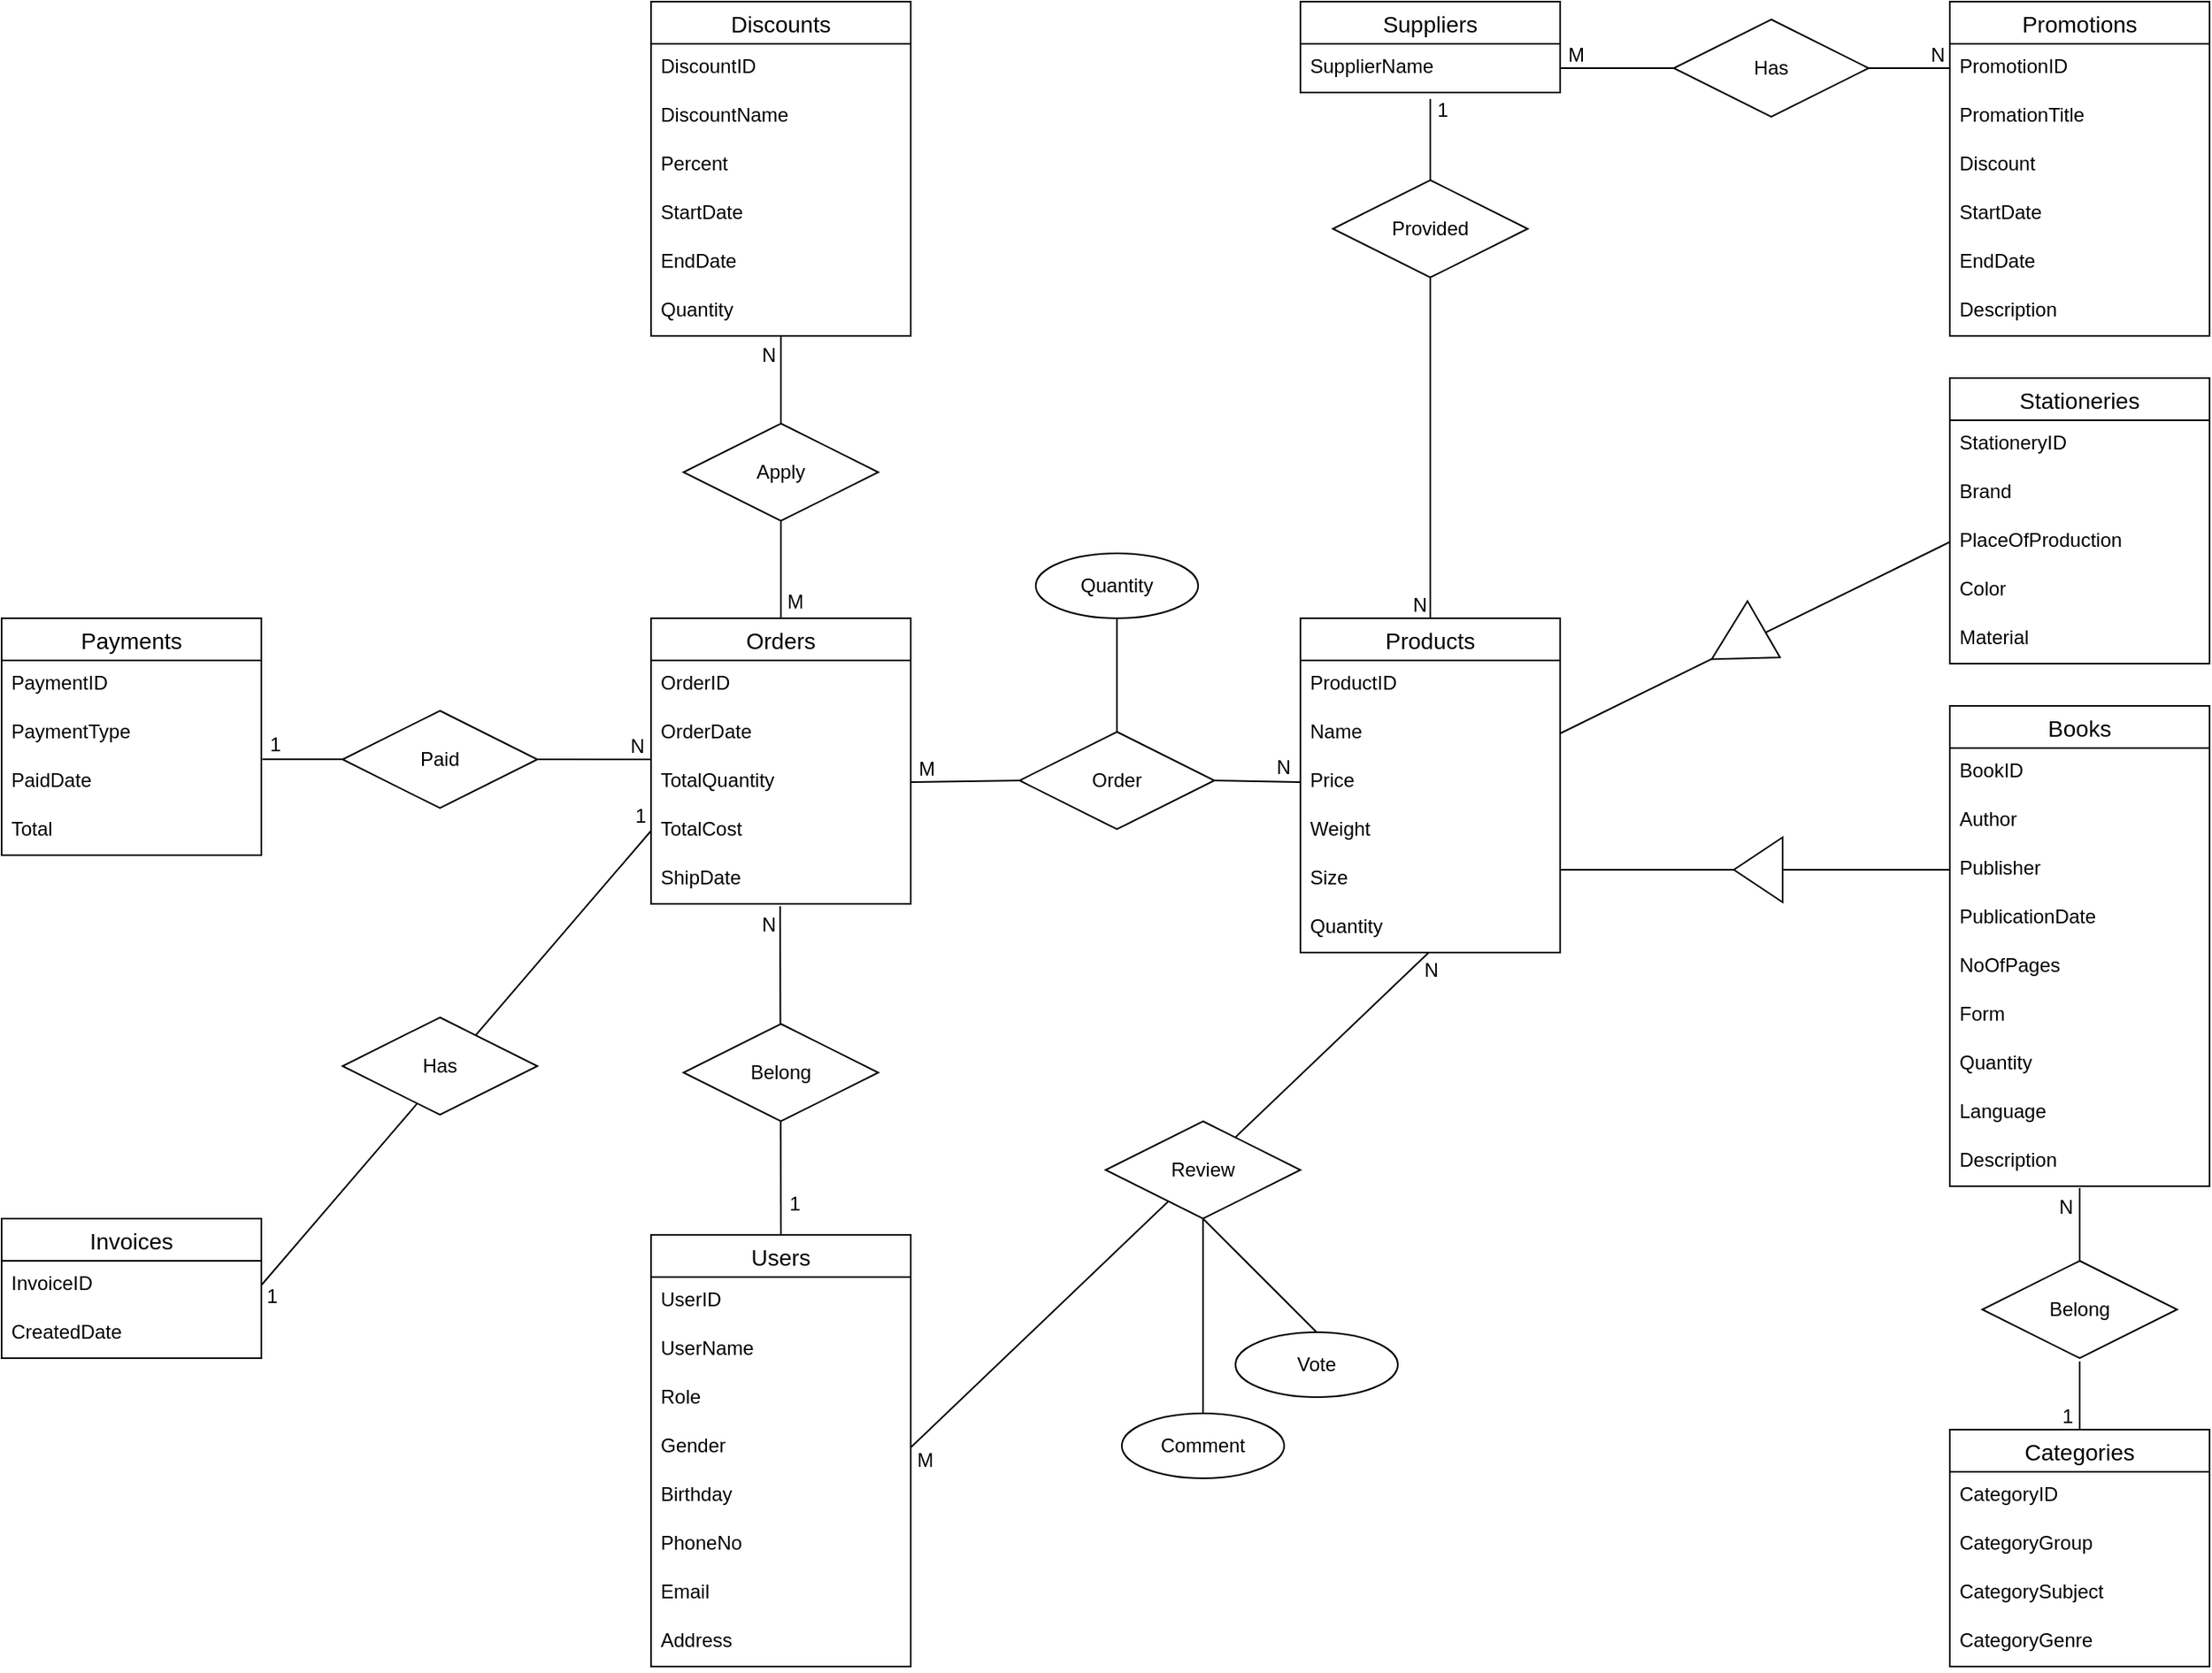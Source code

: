 <mxfile version="15.5.5" type="device"><diagram id="VeOYXbPGKwmbv_Kre0sI" name="Page-1"><mxGraphModel dx="1108" dy="458" grid="1" gridSize="10" guides="1" tooltips="1" connect="1" arrows="1" fold="1" page="1" pageScale="1" pageWidth="1654" pageHeight="2336" math="0" shadow="0"><root><mxCell id="0"/><mxCell id="1" parent="0"/><mxCell id="1xDzKgArUwfgDoHkWXKQ-7" value="Users" style="swimlane;fontStyle=0;childLayout=stackLayout;horizontal=1;startSize=26;horizontalStack=0;resizeParent=1;resizeParentMax=0;resizeLast=0;collapsible=1;marginBottom=0;align=center;fontSize=14;" parent="1" vertex="1"><mxGeometry x="480" y="1060" width="160" height="266" as="geometry"/></mxCell><mxCell id="1xDzKgArUwfgDoHkWXKQ-8" value="UserID" style="text;strokeColor=none;fillColor=none;spacingLeft=4;spacingRight=4;overflow=hidden;rotatable=0;points=[[0,0.5],[1,0.5]];portConstraint=eastwest;fontSize=12;" parent="1xDzKgArUwfgDoHkWXKQ-7" vertex="1"><mxGeometry y="26" width="160" height="30" as="geometry"/></mxCell><mxCell id="1xDzKgArUwfgDoHkWXKQ-9" value="UserName" style="text;strokeColor=none;fillColor=none;spacingLeft=4;spacingRight=4;overflow=hidden;rotatable=0;points=[[0,0.5],[1,0.5]];portConstraint=eastwest;fontSize=12;" parent="1xDzKgArUwfgDoHkWXKQ-7" vertex="1"><mxGeometry y="56" width="160" height="30" as="geometry"/></mxCell><mxCell id="1xDzKgArUwfgDoHkWXKQ-10" value="Role" style="text;strokeColor=none;fillColor=none;spacingLeft=4;spacingRight=4;overflow=hidden;rotatable=0;points=[[0,0.5],[1,0.5]];portConstraint=eastwest;fontSize=12;" parent="1xDzKgArUwfgDoHkWXKQ-7" vertex="1"><mxGeometry y="86" width="160" height="30" as="geometry"/></mxCell><mxCell id="1xDzKgArUwfgDoHkWXKQ-62" value="Gender" style="text;strokeColor=none;fillColor=none;spacingLeft=4;spacingRight=4;overflow=hidden;rotatable=0;points=[[0,0.5],[1,0.5]];portConstraint=eastwest;fontSize=12;" parent="1xDzKgArUwfgDoHkWXKQ-7" vertex="1"><mxGeometry y="116" width="160" height="30" as="geometry"/></mxCell><mxCell id="1xDzKgArUwfgDoHkWXKQ-63" value="Birthday" style="text;strokeColor=none;fillColor=none;spacingLeft=4;spacingRight=4;overflow=hidden;rotatable=0;points=[[0,0.5],[1,0.5]];portConstraint=eastwest;fontSize=12;" parent="1xDzKgArUwfgDoHkWXKQ-7" vertex="1"><mxGeometry y="146" width="160" height="30" as="geometry"/></mxCell><mxCell id="1xDzKgArUwfgDoHkWXKQ-59" value="PhoneNo" style="text;strokeColor=none;fillColor=none;spacingLeft=4;spacingRight=4;overflow=hidden;rotatable=0;points=[[0,0.5],[1,0.5]];portConstraint=eastwest;fontSize=12;" parent="1xDzKgArUwfgDoHkWXKQ-7" vertex="1"><mxGeometry y="176" width="160" height="30" as="geometry"/></mxCell><mxCell id="1xDzKgArUwfgDoHkWXKQ-61" value="Email" style="text;strokeColor=none;fillColor=none;spacingLeft=4;spacingRight=4;overflow=hidden;rotatable=0;points=[[0,0.5],[1,0.5]];portConstraint=eastwest;fontSize=12;" parent="1xDzKgArUwfgDoHkWXKQ-7" vertex="1"><mxGeometry y="206" width="160" height="30" as="geometry"/></mxCell><mxCell id="1xDzKgArUwfgDoHkWXKQ-60" value="Address" style="text;strokeColor=none;fillColor=none;spacingLeft=4;spacingRight=4;overflow=hidden;rotatable=0;points=[[0,0.5],[1,0.5]];portConstraint=eastwest;fontSize=12;" parent="1xDzKgArUwfgDoHkWXKQ-7" vertex="1"><mxGeometry y="236" width="160" height="30" as="geometry"/></mxCell><mxCell id="1xDzKgArUwfgDoHkWXKQ-15" value="Suppliers" style="swimlane;fontStyle=0;childLayout=stackLayout;horizontal=1;startSize=26;horizontalStack=0;resizeParent=1;resizeParentMax=0;resizeLast=0;collapsible=1;marginBottom=0;align=center;fontSize=14;" parent="1" vertex="1"><mxGeometry x="880" y="300" width="160" height="56" as="geometry"/></mxCell><mxCell id="1xDzKgArUwfgDoHkWXKQ-16" value="SupplierName" style="text;strokeColor=none;fillColor=none;spacingLeft=4;spacingRight=4;overflow=hidden;rotatable=0;points=[[0,0.5],[1,0.5]];portConstraint=eastwest;fontSize=12;" parent="1xDzKgArUwfgDoHkWXKQ-15" vertex="1"><mxGeometry y="26" width="160" height="30" as="geometry"/></mxCell><mxCell id="1xDzKgArUwfgDoHkWXKQ-23" value="Orders" style="swimlane;fontStyle=0;childLayout=stackLayout;horizontal=1;startSize=26;horizontalStack=0;resizeParent=1;resizeParentMax=0;resizeLast=0;collapsible=1;marginBottom=0;align=center;fontSize=14;" parent="1" vertex="1"><mxGeometry x="480" y="680" width="160" height="176" as="geometry"/></mxCell><mxCell id="1xDzKgArUwfgDoHkWXKQ-24" value="OrderID" style="text;strokeColor=none;fillColor=none;spacingLeft=4;spacingRight=4;overflow=hidden;rotatable=0;points=[[0,0.5],[1,0.5]];portConstraint=eastwest;fontSize=12;" parent="1xDzKgArUwfgDoHkWXKQ-23" vertex="1"><mxGeometry y="26" width="160" height="30" as="geometry"/></mxCell><mxCell id="1xDzKgArUwfgDoHkWXKQ-25" value="OrderDate" style="text;strokeColor=none;fillColor=none;spacingLeft=4;spacingRight=4;overflow=hidden;rotatable=0;points=[[0,0.5],[1,0.5]];portConstraint=eastwest;fontSize=12;" parent="1xDzKgArUwfgDoHkWXKQ-23" vertex="1"><mxGeometry y="56" width="160" height="30" as="geometry"/></mxCell><mxCell id="1xDzKgArUwfgDoHkWXKQ-26" value="TotalQuantity" style="text;strokeColor=none;fillColor=none;spacingLeft=4;spacingRight=4;overflow=hidden;rotatable=0;points=[[0,0.5],[1,0.5]];portConstraint=eastwest;fontSize=12;" parent="1xDzKgArUwfgDoHkWXKQ-23" vertex="1"><mxGeometry y="86" width="160" height="30" as="geometry"/></mxCell><mxCell id="1xDzKgArUwfgDoHkWXKQ-66" value="TotalCost" style="text;strokeColor=none;fillColor=none;spacingLeft=4;spacingRight=4;overflow=hidden;rotatable=0;points=[[0,0.5],[1,0.5]];portConstraint=eastwest;fontSize=12;" parent="1xDzKgArUwfgDoHkWXKQ-23" vertex="1"><mxGeometry y="116" width="160" height="30" as="geometry"/></mxCell><mxCell id="1xDzKgArUwfgDoHkWXKQ-69" value="ShipDate" style="text;strokeColor=none;fillColor=none;spacingLeft=4;spacingRight=4;overflow=hidden;rotatable=0;points=[[0,0.5],[1,0.5]];portConstraint=eastwest;fontSize=12;" parent="1xDzKgArUwfgDoHkWXKQ-23" vertex="1"><mxGeometry y="146" width="160" height="30" as="geometry"/></mxCell><mxCell id="1xDzKgArUwfgDoHkWXKQ-27" value="Discounts" style="swimlane;fontStyle=0;childLayout=stackLayout;horizontal=1;startSize=26;horizontalStack=0;resizeParent=1;resizeParentMax=0;resizeLast=0;collapsible=1;marginBottom=0;align=center;fontSize=14;" parent="1" vertex="1"><mxGeometry x="480" y="300" width="160" height="206" as="geometry"/></mxCell><mxCell id="1xDzKgArUwfgDoHkWXKQ-28" value="DiscountID" style="text;strokeColor=none;fillColor=none;spacingLeft=4;spacingRight=4;overflow=hidden;rotatable=0;points=[[0,0.5],[1,0.5]];portConstraint=eastwest;fontSize=12;" parent="1xDzKgArUwfgDoHkWXKQ-27" vertex="1"><mxGeometry y="26" width="160" height="30" as="geometry"/></mxCell><mxCell id="1xDzKgArUwfgDoHkWXKQ-29" value="DiscountName" style="text;strokeColor=none;fillColor=none;spacingLeft=4;spacingRight=4;overflow=hidden;rotatable=0;points=[[0,0.5],[1,0.5]];portConstraint=eastwest;fontSize=12;" parent="1xDzKgArUwfgDoHkWXKQ-27" vertex="1"><mxGeometry y="56" width="160" height="30" as="geometry"/></mxCell><mxCell id="1xDzKgArUwfgDoHkWXKQ-30" value="Percent" style="text;strokeColor=none;fillColor=none;spacingLeft=4;spacingRight=4;overflow=hidden;rotatable=0;points=[[0,0.5],[1,0.5]];portConstraint=eastwest;fontSize=12;" parent="1xDzKgArUwfgDoHkWXKQ-27" vertex="1"><mxGeometry y="86" width="160" height="30" as="geometry"/></mxCell><mxCell id="1xDzKgArUwfgDoHkWXKQ-77" value="StartDate" style="text;strokeColor=none;fillColor=none;spacingLeft=4;spacingRight=4;overflow=hidden;rotatable=0;points=[[0,0.5],[1,0.5]];portConstraint=eastwest;fontSize=12;" parent="1xDzKgArUwfgDoHkWXKQ-27" vertex="1"><mxGeometry y="116" width="160" height="30" as="geometry"/></mxCell><mxCell id="1xDzKgArUwfgDoHkWXKQ-78" value="EndDate" style="text;strokeColor=none;fillColor=none;spacingLeft=4;spacingRight=4;overflow=hidden;rotatable=0;points=[[0,0.5],[1,0.5]];portConstraint=eastwest;fontSize=12;" parent="1xDzKgArUwfgDoHkWXKQ-27" vertex="1"><mxGeometry y="146" width="160" height="30" as="geometry"/></mxCell><mxCell id="1xDzKgArUwfgDoHkWXKQ-79" value="Quantity" style="text;strokeColor=none;fillColor=none;spacingLeft=4;spacingRight=4;overflow=hidden;rotatable=0;points=[[0,0.5],[1,0.5]];portConstraint=eastwest;fontSize=12;" parent="1xDzKgArUwfgDoHkWXKQ-27" vertex="1"><mxGeometry y="176" width="160" height="30" as="geometry"/></mxCell><mxCell id="1xDzKgArUwfgDoHkWXKQ-31" value="Payments" style="swimlane;fontStyle=0;childLayout=stackLayout;horizontal=1;startSize=26;horizontalStack=0;resizeParent=1;resizeParentMax=0;resizeLast=0;collapsible=1;marginBottom=0;align=center;fontSize=14;" parent="1" vertex="1"><mxGeometry x="80" y="680" width="160" height="146" as="geometry"/></mxCell><mxCell id="1xDzKgArUwfgDoHkWXKQ-32" value="PaymentID" style="text;strokeColor=none;fillColor=none;spacingLeft=4;spacingRight=4;overflow=hidden;rotatable=0;points=[[0,0.5],[1,0.5]];portConstraint=eastwest;fontSize=12;" parent="1xDzKgArUwfgDoHkWXKQ-31" vertex="1"><mxGeometry y="26" width="160" height="30" as="geometry"/></mxCell><mxCell id="1xDzKgArUwfgDoHkWXKQ-33" value="PaymentType" style="text;strokeColor=none;fillColor=none;spacingLeft=4;spacingRight=4;overflow=hidden;rotatable=0;points=[[0,0.5],[1,0.5]];portConstraint=eastwest;fontSize=12;" parent="1xDzKgArUwfgDoHkWXKQ-31" vertex="1"><mxGeometry y="56" width="160" height="30" as="geometry"/></mxCell><mxCell id="1xDzKgArUwfgDoHkWXKQ-34" value="PaidDate" style="text;strokeColor=none;fillColor=none;spacingLeft=4;spacingRight=4;overflow=hidden;rotatable=0;points=[[0,0.5],[1,0.5]];portConstraint=eastwest;fontSize=12;" parent="1xDzKgArUwfgDoHkWXKQ-31" vertex="1"><mxGeometry y="86" width="160" height="30" as="geometry"/></mxCell><mxCell id="1xDzKgArUwfgDoHkWXKQ-64" value="Total" style="text;strokeColor=none;fillColor=none;spacingLeft=4;spacingRight=4;overflow=hidden;rotatable=0;points=[[0,0.5],[1,0.5]];portConstraint=eastwest;fontSize=12;" parent="1xDzKgArUwfgDoHkWXKQ-31" vertex="1"><mxGeometry y="116" width="160" height="30" as="geometry"/></mxCell><mxCell id="1xDzKgArUwfgDoHkWXKQ-35" value="Promotions" style="swimlane;fontStyle=0;childLayout=stackLayout;horizontal=1;startSize=26;horizontalStack=0;resizeParent=1;resizeParentMax=0;resizeLast=0;collapsible=1;marginBottom=0;align=center;fontSize=14;" parent="1" vertex="1"><mxGeometry x="1280" y="300" width="160" height="206" as="geometry"/></mxCell><mxCell id="1xDzKgArUwfgDoHkWXKQ-36" value="PromotionID" style="text;strokeColor=none;fillColor=none;spacingLeft=4;spacingRight=4;overflow=hidden;rotatable=0;points=[[0,0.5],[1,0.5]];portConstraint=eastwest;fontSize=12;" parent="1xDzKgArUwfgDoHkWXKQ-35" vertex="1"><mxGeometry y="26" width="160" height="30" as="geometry"/></mxCell><mxCell id="1xDzKgArUwfgDoHkWXKQ-37" value="PromationTitle" style="text;strokeColor=none;fillColor=none;spacingLeft=4;spacingRight=4;overflow=hidden;rotatable=0;points=[[0,0.5],[1,0.5]];portConstraint=eastwest;fontSize=12;" parent="1xDzKgArUwfgDoHkWXKQ-35" vertex="1"><mxGeometry y="56" width="160" height="30" as="geometry"/></mxCell><mxCell id="1xDzKgArUwfgDoHkWXKQ-38" value="Discount" style="text;strokeColor=none;fillColor=none;spacingLeft=4;spacingRight=4;overflow=hidden;rotatable=0;points=[[0,0.5],[1,0.5]];portConstraint=eastwest;fontSize=12;" parent="1xDzKgArUwfgDoHkWXKQ-35" vertex="1"><mxGeometry y="86" width="160" height="30" as="geometry"/></mxCell><mxCell id="1xDzKgArUwfgDoHkWXKQ-74" value="StartDate" style="text;strokeColor=none;fillColor=none;spacingLeft=4;spacingRight=4;overflow=hidden;rotatable=0;points=[[0,0.5],[1,0.5]];portConstraint=eastwest;fontSize=12;" parent="1xDzKgArUwfgDoHkWXKQ-35" vertex="1"><mxGeometry y="116" width="160" height="30" as="geometry"/></mxCell><mxCell id="1xDzKgArUwfgDoHkWXKQ-75" value="EndDate" style="text;strokeColor=none;fillColor=none;spacingLeft=4;spacingRight=4;overflow=hidden;rotatable=0;points=[[0,0.5],[1,0.5]];portConstraint=eastwest;fontSize=12;" parent="1xDzKgArUwfgDoHkWXKQ-35" vertex="1"><mxGeometry y="146" width="160" height="30" as="geometry"/></mxCell><mxCell id="1xDzKgArUwfgDoHkWXKQ-76" value="Description" style="text;strokeColor=none;fillColor=none;spacingLeft=4;spacingRight=4;overflow=hidden;rotatable=0;points=[[0,0.5],[1,0.5]];portConstraint=eastwest;fontSize=12;" parent="1xDzKgArUwfgDoHkWXKQ-35" vertex="1"><mxGeometry y="176" width="160" height="30" as="geometry"/></mxCell><mxCell id="1xDzKgArUwfgDoHkWXKQ-70" value="Invoices" style="swimlane;fontStyle=0;childLayout=stackLayout;horizontal=1;startSize=26;horizontalStack=0;resizeParent=1;resizeParentMax=0;resizeLast=0;collapsible=1;marginBottom=0;align=center;fontSize=14;" parent="1" vertex="1"><mxGeometry x="80" y="1050" width="160" height="86" as="geometry"/></mxCell><mxCell id="1xDzKgArUwfgDoHkWXKQ-71" value="InvoiceID" style="text;strokeColor=none;fillColor=none;spacingLeft=4;spacingRight=4;overflow=hidden;rotatable=0;points=[[0,0.5],[1,0.5]];portConstraint=eastwest;fontSize=12;" parent="1xDzKgArUwfgDoHkWXKQ-70" vertex="1"><mxGeometry y="26" width="160" height="30" as="geometry"/></mxCell><mxCell id="1xDzKgArUwfgDoHkWXKQ-72" value="CreatedDate" style="text;strokeColor=none;fillColor=none;spacingLeft=4;spacingRight=4;overflow=hidden;rotatable=0;points=[[0,0.5],[1,0.5]];portConstraint=eastwest;fontSize=12;" parent="1xDzKgArUwfgDoHkWXKQ-70" vertex="1"><mxGeometry y="56" width="160" height="30" as="geometry"/></mxCell><mxCell id="1xDzKgArUwfgDoHkWXKQ-81" value="" style="endArrow=none;html=1;rounded=0;exitX=1;exitY=0.5;exitDx=0;exitDy=0;entryX=0;entryY=0.5;entryDx=0;entryDy=0;startArrow=none;" parent="1" source="1xDzKgArUwfgDoHkWXKQ-130" edge="1"><mxGeometry relative="1" as="geometry"><mxPoint x="730" y="730" as="sourcePoint"/><mxPoint x="880" y="781" as="targetPoint"/></mxGeometry></mxCell><mxCell id="1xDzKgArUwfgDoHkWXKQ-83" value="N" style="resizable=0;html=1;align=right;verticalAlign=bottom;" parent="1xDzKgArUwfgDoHkWXKQ-81" connectable="0" vertex="1"><mxGeometry x="1" relative="1" as="geometry"><mxPoint x="-5" as="offset"/></mxGeometry></mxCell><mxCell id="1xDzKgArUwfgDoHkWXKQ-87" value="" style="endArrow=none;html=1;rounded=0;exitX=1.004;exitY=0.029;exitDx=0;exitDy=0;exitPerimeter=0;" parent="1" source="1xDzKgArUwfgDoHkWXKQ-34" edge="1"><mxGeometry relative="1" as="geometry"><mxPoint x="320" y="767.41" as="sourcePoint"/><mxPoint x="480" y="767" as="targetPoint"/></mxGeometry></mxCell><mxCell id="1xDzKgArUwfgDoHkWXKQ-88" value="N" style="resizable=0;html=1;align=right;verticalAlign=bottom;" parent="1xDzKgArUwfgDoHkWXKQ-87" connectable="0" vertex="1"><mxGeometry x="1" relative="1" as="geometry"><mxPoint x="-4" as="offset"/></mxGeometry></mxCell><mxCell id="1xDzKgArUwfgDoHkWXKQ-89" value="1" style="resizable=0;html=1;align=right;verticalAlign=bottom;" parent="1" connectable="0" vertex="1"><mxGeometry x="485.463" y="773.0" as="geometry"><mxPoint x="-233" y="-7" as="offset"/></mxGeometry></mxCell><mxCell id="1xDzKgArUwfgDoHkWXKQ-90" value="" style="endArrow=none;html=1;rounded=0;exitX=0.5;exitY=0;exitDx=0;exitDy=0;" parent="1" source="1xDzKgArUwfgDoHkWXKQ-23" target="1xDzKgArUwfgDoHkWXKQ-79" edge="1"><mxGeometry relative="1" as="geometry"><mxPoint x="680" y="500" as="sourcePoint"/><mxPoint x="840" y="500" as="targetPoint"/></mxGeometry></mxCell><mxCell id="1xDzKgArUwfgDoHkWXKQ-91" value="M" style="resizable=0;html=1;align=left;verticalAlign=bottom;" parent="1xDzKgArUwfgDoHkWXKQ-90" connectable="0" vertex="1"><mxGeometry x="-1" relative="1" as="geometry"><mxPoint x="2" y="-2" as="offset"/></mxGeometry></mxCell><mxCell id="1xDzKgArUwfgDoHkWXKQ-92" value="N" style="resizable=0;html=1;align=right;verticalAlign=bottom;" parent="1xDzKgArUwfgDoHkWXKQ-90" connectable="0" vertex="1"><mxGeometry x="1" relative="1" as="geometry"><mxPoint x="-3" y="20" as="offset"/></mxGeometry></mxCell><mxCell id="1xDzKgArUwfgDoHkWXKQ-93" value="" style="endArrow=none;html=1;rounded=0;entryX=0.5;entryY=0;entryDx=0;entryDy=0;" parent="1" target="pljzVyyOHfd78SIFC-4w-25" edge="1"><mxGeometry relative="1" as="geometry"><mxPoint x="960" y="360" as="sourcePoint"/><mxPoint x="960" y="530" as="targetPoint"/></mxGeometry></mxCell><mxCell id="1xDzKgArUwfgDoHkWXKQ-94" value="N" style="resizable=0;html=1;align=right;verticalAlign=bottom;" parent="1xDzKgArUwfgDoHkWXKQ-93" connectable="0" vertex="1"><mxGeometry x="1" relative="1" as="geometry"><mxPoint x="-2" as="offset"/></mxGeometry></mxCell><mxCell id="1xDzKgArUwfgDoHkWXKQ-95" value="1" style="resizable=0;html=1;align=right;verticalAlign=bottom;" parent="1" connectable="0" vertex="1"><mxGeometry x="957.001" y="461.001" as="geometry"><mxPoint x="14" y="-86" as="offset"/></mxGeometry></mxCell><mxCell id="1xDzKgArUwfgDoHkWXKQ-96" value="" style="endArrow=none;html=1;rounded=0;entryX=0;entryY=0.5;entryDx=0;entryDy=0;exitX=1;exitY=0.5;exitDx=0;exitDy=0;" parent="1" source="1xDzKgArUwfgDoHkWXKQ-16" target="1xDzKgArUwfgDoHkWXKQ-36" edge="1"><mxGeometry relative="1" as="geometry"><mxPoint x="680" y="500" as="sourcePoint"/><mxPoint x="840" y="500" as="targetPoint"/></mxGeometry></mxCell><mxCell id="1xDzKgArUwfgDoHkWXKQ-97" value="M" style="resizable=0;html=1;align=left;verticalAlign=bottom;" parent="1xDzKgArUwfgDoHkWXKQ-96" connectable="0" vertex="1"><mxGeometry x="-1" relative="1" as="geometry"><mxPoint x="3" as="offset"/></mxGeometry></mxCell><mxCell id="1xDzKgArUwfgDoHkWXKQ-98" value="N" style="resizable=0;html=1;align=right;verticalAlign=bottom;" parent="1xDzKgArUwfgDoHkWXKQ-96" connectable="0" vertex="1"><mxGeometry x="1" relative="1" as="geometry"><mxPoint x="-3" as="offset"/></mxGeometry></mxCell><mxCell id="1xDzKgArUwfgDoHkWXKQ-99" value="" style="endArrow=none;html=1;rounded=0;exitX=0.5;exitY=0;exitDx=0;exitDy=0;entryX=0.5;entryY=1.033;entryDx=0;entryDy=0;entryPerimeter=0;startArrow=none;" parent="1" source="1xDzKgArUwfgDoHkWXKQ-144" target="pljzVyyOHfd78SIFC-4w-16" edge="1"><mxGeometry relative="1" as="geometry"><mxPoint x="1270" y="1092.5" as="sourcePoint"/><mxPoint x="1350" y="1080" as="targetPoint"/></mxGeometry></mxCell><mxCell id="1xDzKgArUwfgDoHkWXKQ-100" value="N" style="resizable=0;html=1;align=right;verticalAlign=bottom;" parent="1xDzKgArUwfgDoHkWXKQ-99" connectable="0" vertex="1"><mxGeometry x="1" relative="1" as="geometry"><mxPoint x="-4" y="20" as="offset"/></mxGeometry></mxCell><mxCell id="1xDzKgArUwfgDoHkWXKQ-102" value="1" style="resizable=0;html=1;align=right;verticalAlign=bottom;" parent="1" connectable="0" vertex="1"><mxGeometry x="1147.0" y="1175" as="geometry"><mxPoint x="209" y="5" as="offset"/></mxGeometry></mxCell><mxCell id="1xDzKgArUwfgDoHkWXKQ-103" value="" style="endArrow=none;html=1;rounded=0;exitX=0.5;exitY=0;exitDx=0;exitDy=0;entryX=0.497;entryY=1.049;entryDx=0;entryDy=0;entryPerimeter=0;" parent="1" source="1xDzKgArUwfgDoHkWXKQ-7" target="1xDzKgArUwfgDoHkWXKQ-69" edge="1"><mxGeometry relative="1" as="geometry"><mxPoint x="280" y="970" as="sourcePoint"/><mxPoint x="470" y="890" as="targetPoint"/></mxGeometry></mxCell><mxCell id="1xDzKgArUwfgDoHkWXKQ-104" value="N" style="resizable=0;html=1;align=right;verticalAlign=bottom;" parent="1xDzKgArUwfgDoHkWXKQ-103" connectable="0" vertex="1"><mxGeometry x="1" relative="1" as="geometry"><mxPoint x="-2" y="20" as="offset"/></mxGeometry></mxCell><mxCell id="1xDzKgArUwfgDoHkWXKQ-105" value="1" style="resizable=0;html=1;align=right;verticalAlign=bottom;" parent="1" connectable="0" vertex="1"><mxGeometry x="567.519" y="887.059" as="geometry"><mxPoint x="5" y="162" as="offset"/></mxGeometry></mxCell><mxCell id="1xDzKgArUwfgDoHkWXKQ-106" value="" style="endArrow=none;html=1;rounded=0;exitX=1;exitY=0.5;exitDx=0;exitDy=0;entryX=0;entryY=0.5;entryDx=0;entryDy=0;" parent="1" source="1xDzKgArUwfgDoHkWXKQ-71" target="1xDzKgArUwfgDoHkWXKQ-66" edge="1"><mxGeometry relative="1" as="geometry"><mxPoint x="280" y="970" as="sourcePoint"/><mxPoint x="440" y="970" as="targetPoint"/></mxGeometry></mxCell><mxCell id="1xDzKgArUwfgDoHkWXKQ-107" value="1" style="resizable=0;html=1;align=right;verticalAlign=bottom;" parent="1xDzKgArUwfgDoHkWXKQ-106" connectable="0" vertex="1"><mxGeometry x="1" relative="1" as="geometry"><mxPoint x="-3" as="offset"/></mxGeometry></mxCell><mxCell id="1xDzKgArUwfgDoHkWXKQ-108" value="1" style="resizable=0;html=1;align=right;verticalAlign=bottom;" parent="1" connectable="0" vertex="1"><mxGeometry x="485.644" y="818.415" as="geometry"><mxPoint x="-235" y="288" as="offset"/></mxGeometry></mxCell><mxCell id="1xDzKgArUwfgDoHkWXKQ-112" value="" style="endArrow=none;html=1;rounded=0;entryX=0.494;entryY=1;entryDx=0;entryDy=0;entryPerimeter=0;exitX=1;exitY=0.5;exitDx=0;exitDy=0;" parent="1" source="1xDzKgArUwfgDoHkWXKQ-62" target="pljzVyyOHfd78SIFC-4w-37" edge="1"><mxGeometry relative="1" as="geometry"><mxPoint x="730" y="1090" as="sourcePoint"/><mxPoint x="961.92" y="948.07" as="targetPoint"/></mxGeometry></mxCell><mxCell id="1xDzKgArUwfgDoHkWXKQ-113" value="M" style="resizable=0;html=1;align=left;verticalAlign=bottom;" parent="1xDzKgArUwfgDoHkWXKQ-112" connectable="0" vertex="1"><mxGeometry x="-1" relative="1" as="geometry"><mxPoint x="2" y="16" as="offset"/></mxGeometry></mxCell><mxCell id="1xDzKgArUwfgDoHkWXKQ-114" value="N" style="resizable=0;html=1;align=right;verticalAlign=bottom;" parent="1xDzKgArUwfgDoHkWXKQ-112" connectable="0" vertex="1"><mxGeometry x="1" relative="1" as="geometry"><mxPoint x="6" y="20" as="offset"/></mxGeometry></mxCell><mxCell id="1xDzKgArUwfgDoHkWXKQ-118" value="Review" style="shape=rhombus;perimeter=rhombusPerimeter;whiteSpace=wrap;html=1;align=center;" parent="1" vertex="1"><mxGeometry x="760" y="990" width="120" height="60" as="geometry"/></mxCell><mxCell id="1xDzKgArUwfgDoHkWXKQ-122" value="Vote" style="ellipse;whiteSpace=wrap;html=1;align=center;" parent="1" vertex="1"><mxGeometry x="840" y="1120" width="100" height="40" as="geometry"/></mxCell><mxCell id="1xDzKgArUwfgDoHkWXKQ-123" value="Comment" style="ellipse;whiteSpace=wrap;html=1;align=center;" parent="1" vertex="1"><mxGeometry x="770" y="1170" width="100" height="40" as="geometry"/></mxCell><mxCell id="1xDzKgArUwfgDoHkWXKQ-124" value="" style="endArrow=none;html=1;rounded=0;entryX=0.5;entryY=0;entryDx=0;entryDy=0;exitX=0.5;exitY=1;exitDx=0;exitDy=0;" parent="1" source="1xDzKgArUwfgDoHkWXKQ-118" target="1xDzKgArUwfgDoHkWXKQ-122" edge="1"><mxGeometry relative="1" as="geometry"><mxPoint x="730" y="1050" as="sourcePoint"/><mxPoint x="890" y="1050" as="targetPoint"/></mxGeometry></mxCell><mxCell id="1xDzKgArUwfgDoHkWXKQ-125" value="" style="endArrow=none;html=1;rounded=0;entryX=0.5;entryY=0;entryDx=0;entryDy=0;exitX=0.5;exitY=1;exitDx=0;exitDy=0;" parent="1" source="1xDzKgArUwfgDoHkWXKQ-118" target="1xDzKgArUwfgDoHkWXKQ-123" edge="1"><mxGeometry relative="1" as="geometry"><mxPoint x="730" y="1050" as="sourcePoint"/><mxPoint x="890" y="1050" as="targetPoint"/></mxGeometry></mxCell><mxCell id="1xDzKgArUwfgDoHkWXKQ-126" value="Paid" style="shape=rhombus;perimeter=rhombusPerimeter;whiteSpace=wrap;html=1;align=center;" parent="1" vertex="1"><mxGeometry x="290" y="737" width="120" height="60" as="geometry"/></mxCell><mxCell id="1xDzKgArUwfgDoHkWXKQ-129" value="Has" style="shape=rhombus;perimeter=rhombusPerimeter;whiteSpace=wrap;html=1;align=center;" parent="1" vertex="1"><mxGeometry x="290" y="926" width="120" height="60" as="geometry"/></mxCell><mxCell id="1xDzKgArUwfgDoHkWXKQ-130" value="Order" style="shape=rhombus;perimeter=rhombusPerimeter;whiteSpace=wrap;html=1;align=center;" parent="1" vertex="1"><mxGeometry x="707" y="750" width="120" height="60" as="geometry"/></mxCell><mxCell id="1xDzKgArUwfgDoHkWXKQ-131" value="" style="endArrow=none;html=1;rounded=0;exitX=1;exitY=0.5;exitDx=0;exitDy=0;entryX=0;entryY=0.5;entryDx=0;entryDy=0;" parent="1" source="1xDzKgArUwfgDoHkWXKQ-26" target="1xDzKgArUwfgDoHkWXKQ-130" edge="1"><mxGeometry relative="1" as="geometry"><mxPoint x="640" y="781" as="sourcePoint"/><mxPoint x="880" y="781" as="targetPoint"/></mxGeometry></mxCell><mxCell id="1xDzKgArUwfgDoHkWXKQ-132" value="M" style="resizable=0;html=1;align=left;verticalAlign=bottom;" parent="1xDzKgArUwfgDoHkWXKQ-131" connectable="0" vertex="1"><mxGeometry x="-1" relative="1" as="geometry"><mxPoint x="3" as="offset"/></mxGeometry></mxCell><mxCell id="1xDzKgArUwfgDoHkWXKQ-134" value="Quantity" style="ellipse;whiteSpace=wrap;html=1;align=center;" parent="1" vertex="1"><mxGeometry x="717" y="640" width="100" height="40" as="geometry"/></mxCell><mxCell id="1xDzKgArUwfgDoHkWXKQ-136" value="" style="endArrow=none;html=1;rounded=0;entryX=0.5;entryY=1;entryDx=0;entryDy=0;exitX=0.5;exitY=0;exitDx=0;exitDy=0;" parent="1" source="1xDzKgArUwfgDoHkWXKQ-130" target="1xDzKgArUwfgDoHkWXKQ-134" edge="1"><mxGeometry relative="1" as="geometry"><mxPoint x="560" y="760" as="sourcePoint"/><mxPoint x="720" y="760" as="targetPoint"/></mxGeometry></mxCell><mxCell id="1xDzKgArUwfgDoHkWXKQ-137" value="Belong" style="shape=rhombus;perimeter=rhombusPerimeter;whiteSpace=wrap;html=1;align=center;" parent="1" vertex="1"><mxGeometry x="500" y="930" width="120" height="60" as="geometry"/></mxCell><mxCell id="1xDzKgArUwfgDoHkWXKQ-138" value="Apply" style="shape=rhombus;perimeter=rhombusPerimeter;whiteSpace=wrap;html=1;align=center;" parent="1" vertex="1"><mxGeometry x="500" y="560" width="120" height="60" as="geometry"/></mxCell><mxCell id="1xDzKgArUwfgDoHkWXKQ-145" value="Provided" style="shape=rhombus;perimeter=rhombusPerimeter;whiteSpace=wrap;html=1;align=center;" parent="1" vertex="1"><mxGeometry x="900" y="410" width="120" height="60" as="geometry"/></mxCell><mxCell id="1xDzKgArUwfgDoHkWXKQ-146" value="Has" style="shape=rhombus;perimeter=rhombusPerimeter;whiteSpace=wrap;html=1;align=center;" parent="1" vertex="1"><mxGeometry x="1110" y="311" width="120" height="60" as="geometry"/></mxCell><mxCell id="pljzVyyOHfd78SIFC-4w-3" value="Books" style="swimlane;fontStyle=0;childLayout=stackLayout;horizontal=1;startSize=26;horizontalStack=0;resizeParent=1;resizeParentMax=0;resizeLast=0;collapsible=1;marginBottom=0;align=center;fontSize=14;" vertex="1" parent="1"><mxGeometry x="1280" y="734" width="160" height="296" as="geometry"/></mxCell><mxCell id="pljzVyyOHfd78SIFC-4w-4" value="BookID" style="text;strokeColor=none;fillColor=none;spacingLeft=4;spacingRight=4;overflow=hidden;rotatable=0;points=[[0,0.5],[1,0.5]];portConstraint=eastwest;fontSize=12;" vertex="1" parent="pljzVyyOHfd78SIFC-4w-3"><mxGeometry y="26" width="160" height="30" as="geometry"/></mxCell><mxCell id="pljzVyyOHfd78SIFC-4w-17" value="Author" style="text;strokeColor=none;fillColor=none;spacingLeft=4;spacingRight=4;overflow=hidden;rotatable=0;points=[[0,0.5],[1,0.5]];portConstraint=eastwest;fontSize=12;" vertex="1" parent="pljzVyyOHfd78SIFC-4w-3"><mxGeometry y="56" width="160" height="30" as="geometry"/></mxCell><mxCell id="pljzVyyOHfd78SIFC-4w-7" value="Publisher" style="text;strokeColor=none;fillColor=none;spacingLeft=4;spacingRight=4;overflow=hidden;rotatable=0;points=[[0,0.5],[1,0.5]];portConstraint=eastwest;fontSize=12;" vertex="1" parent="pljzVyyOHfd78SIFC-4w-3"><mxGeometry y="86" width="160" height="30" as="geometry"/></mxCell><mxCell id="pljzVyyOHfd78SIFC-4w-8" value="PublicationDate" style="text;strokeColor=none;fillColor=none;spacingLeft=4;spacingRight=4;overflow=hidden;rotatable=0;points=[[0,0.5],[1,0.5]];portConstraint=eastwest;fontSize=12;" vertex="1" parent="pljzVyyOHfd78SIFC-4w-3"><mxGeometry y="116" width="160" height="30" as="geometry"/></mxCell><mxCell id="pljzVyyOHfd78SIFC-4w-11" value="NoOfPages" style="text;strokeColor=none;fillColor=none;spacingLeft=4;spacingRight=4;overflow=hidden;rotatable=0;points=[[0,0.5],[1,0.5]];portConstraint=eastwest;fontSize=12;" vertex="1" parent="pljzVyyOHfd78SIFC-4w-3"><mxGeometry y="146" width="160" height="30" as="geometry"/></mxCell><mxCell id="pljzVyyOHfd78SIFC-4w-12" value="Form" style="text;strokeColor=none;fillColor=none;spacingLeft=4;spacingRight=4;overflow=hidden;rotatable=0;points=[[0,0.5],[1,0.5]];portConstraint=eastwest;fontSize=12;" vertex="1" parent="pljzVyyOHfd78SIFC-4w-3"><mxGeometry y="176" width="160" height="30" as="geometry"/></mxCell><mxCell id="pljzVyyOHfd78SIFC-4w-14" value="Quantity" style="text;strokeColor=none;fillColor=none;spacingLeft=4;spacingRight=4;overflow=hidden;rotatable=0;points=[[0,0.5],[1,0.5]];portConstraint=eastwest;fontSize=12;" vertex="1" parent="pljzVyyOHfd78SIFC-4w-3"><mxGeometry y="206" width="160" height="30" as="geometry"/></mxCell><mxCell id="pljzVyyOHfd78SIFC-4w-15" value="Language" style="text;strokeColor=none;fillColor=none;spacingLeft=4;spacingRight=4;overflow=hidden;rotatable=0;points=[[0,0.5],[1,0.5]];portConstraint=eastwest;fontSize=12;" vertex="1" parent="pljzVyyOHfd78SIFC-4w-3"><mxGeometry y="236" width="160" height="30" as="geometry"/></mxCell><mxCell id="pljzVyyOHfd78SIFC-4w-16" value="Description" style="text;strokeColor=none;fillColor=none;spacingLeft=4;spacingRight=4;overflow=hidden;rotatable=0;points=[[0,0.5],[1,0.5]];portConstraint=eastwest;fontSize=12;" vertex="1" parent="pljzVyyOHfd78SIFC-4w-3"><mxGeometry y="266" width="160" height="30" as="geometry"/></mxCell><mxCell id="pljzVyyOHfd78SIFC-4w-25" value="Products" style="swimlane;fontStyle=0;childLayout=stackLayout;horizontal=1;startSize=26;horizontalStack=0;resizeParent=1;resizeParentMax=0;resizeLast=0;collapsible=1;marginBottom=0;align=center;fontSize=14;" vertex="1" parent="1"><mxGeometry x="880" y="680" width="160" height="206" as="geometry"/></mxCell><mxCell id="pljzVyyOHfd78SIFC-4w-26" value="ProductID" style="text;strokeColor=none;fillColor=none;spacingLeft=4;spacingRight=4;overflow=hidden;rotatable=0;points=[[0,0.5],[1,0.5]];portConstraint=eastwest;fontSize=12;" vertex="1" parent="pljzVyyOHfd78SIFC-4w-25"><mxGeometry y="26" width="160" height="30" as="geometry"/></mxCell><mxCell id="pljzVyyOHfd78SIFC-4w-27" value="Name" style="text;strokeColor=none;fillColor=none;spacingLeft=4;spacingRight=4;overflow=hidden;rotatable=0;points=[[0,0.5],[1,0.5]];portConstraint=eastwest;fontSize=12;" vertex="1" parent="pljzVyyOHfd78SIFC-4w-25"><mxGeometry y="56" width="160" height="30" as="geometry"/></mxCell><mxCell id="pljzVyyOHfd78SIFC-4w-28" value="Price" style="text;strokeColor=none;fillColor=none;spacingLeft=4;spacingRight=4;overflow=hidden;rotatable=0;points=[[0,0.5],[1,0.5]];portConstraint=eastwest;fontSize=12;" vertex="1" parent="pljzVyyOHfd78SIFC-4w-25"><mxGeometry y="86" width="160" height="30" as="geometry"/></mxCell><mxCell id="pljzVyyOHfd78SIFC-4w-41" value="Weight" style="text;strokeColor=none;fillColor=none;spacingLeft=4;spacingRight=4;overflow=hidden;rotatable=0;points=[[0,0.5],[1,0.5]];portConstraint=eastwest;fontSize=12;" vertex="1" parent="pljzVyyOHfd78SIFC-4w-25"><mxGeometry y="116" width="160" height="30" as="geometry"/></mxCell><mxCell id="pljzVyyOHfd78SIFC-4w-42" value="Size" style="text;strokeColor=none;fillColor=none;spacingLeft=4;spacingRight=4;overflow=hidden;rotatable=0;points=[[0,0.5],[1,0.5]];portConstraint=eastwest;fontSize=12;" vertex="1" parent="pljzVyyOHfd78SIFC-4w-25"><mxGeometry y="146" width="160" height="30" as="geometry"/></mxCell><mxCell id="pljzVyyOHfd78SIFC-4w-37" value="Quantity" style="text;strokeColor=none;fillColor=none;spacingLeft=4;spacingRight=4;overflow=hidden;rotatable=0;points=[[0,0.5],[1,0.5]];portConstraint=eastwest;fontSize=12;" vertex="1" parent="pljzVyyOHfd78SIFC-4w-25"><mxGeometry y="176" width="160" height="30" as="geometry"/></mxCell><mxCell id="pljzVyyOHfd78SIFC-4w-29" value="Stationeries" style="swimlane;fontStyle=0;childLayout=stackLayout;horizontal=1;startSize=26;horizontalStack=0;resizeParent=1;resizeParentMax=0;resizeLast=0;collapsible=1;marginBottom=0;align=center;fontSize=14;" vertex="1" parent="1"><mxGeometry x="1280" y="532" width="160" height="176" as="geometry"/></mxCell><mxCell id="pljzVyyOHfd78SIFC-4w-30" value="StationeryID" style="text;strokeColor=none;fillColor=none;spacingLeft=4;spacingRight=4;overflow=hidden;rotatable=0;points=[[0,0.5],[1,0.5]];portConstraint=eastwest;fontSize=12;" vertex="1" parent="pljzVyyOHfd78SIFC-4w-29"><mxGeometry y="26" width="160" height="30" as="geometry"/></mxCell><mxCell id="pljzVyyOHfd78SIFC-4w-31" value="Brand" style="text;strokeColor=none;fillColor=none;spacingLeft=4;spacingRight=4;overflow=hidden;rotatable=0;points=[[0,0.5],[1,0.5]];portConstraint=eastwest;fontSize=12;" vertex="1" parent="pljzVyyOHfd78SIFC-4w-29"><mxGeometry y="56" width="160" height="30" as="geometry"/></mxCell><mxCell id="pljzVyyOHfd78SIFC-4w-32" value="PlaceOfProduction" style="text;strokeColor=none;fillColor=none;spacingLeft=4;spacingRight=4;overflow=hidden;rotatable=0;points=[[0,0.5],[1,0.5]];portConstraint=eastwest;fontSize=12;" vertex="1" parent="pljzVyyOHfd78SIFC-4w-29"><mxGeometry y="86" width="160" height="30" as="geometry"/></mxCell><mxCell id="pljzVyyOHfd78SIFC-4w-39" value="Color" style="text;strokeColor=none;fillColor=none;spacingLeft=4;spacingRight=4;overflow=hidden;rotatable=0;points=[[0,0.5],[1,0.5]];portConstraint=eastwest;fontSize=12;" vertex="1" parent="pljzVyyOHfd78SIFC-4w-29"><mxGeometry y="116" width="160" height="30" as="geometry"/></mxCell><mxCell id="pljzVyyOHfd78SIFC-4w-40" value="Material" style="text;strokeColor=none;fillColor=none;spacingLeft=4;spacingRight=4;overflow=hidden;rotatable=0;points=[[0,0.5],[1,0.5]];portConstraint=eastwest;fontSize=12;" vertex="1" parent="pljzVyyOHfd78SIFC-4w-29"><mxGeometry y="146" width="160" height="30" as="geometry"/></mxCell><mxCell id="pljzVyyOHfd78SIFC-4w-43" value="Categories" style="swimlane;fontStyle=0;childLayout=stackLayout;horizontal=1;startSize=26;horizontalStack=0;resizeParent=1;resizeParentMax=0;resizeLast=0;collapsible=1;marginBottom=0;align=center;fontSize=14;" vertex="1" parent="1"><mxGeometry x="1280" y="1180" width="160" height="146" as="geometry"/></mxCell><mxCell id="pljzVyyOHfd78SIFC-4w-44" value="CategoryID" style="text;strokeColor=none;fillColor=none;spacingLeft=4;spacingRight=4;overflow=hidden;rotatable=0;points=[[0,0.5],[1,0.5]];portConstraint=eastwest;fontSize=12;" vertex="1" parent="pljzVyyOHfd78SIFC-4w-43"><mxGeometry y="26" width="160" height="30" as="geometry"/></mxCell><mxCell id="pljzVyyOHfd78SIFC-4w-45" value="CategoryGroup" style="text;strokeColor=none;fillColor=none;spacingLeft=4;spacingRight=4;overflow=hidden;rotatable=0;points=[[0,0.5],[1,0.5]];portConstraint=eastwest;fontSize=12;" vertex="1" parent="pljzVyyOHfd78SIFC-4w-43"><mxGeometry y="56" width="160" height="30" as="geometry"/></mxCell><mxCell id="pljzVyyOHfd78SIFC-4w-46" value="CategorySubject" style="text;strokeColor=none;fillColor=none;spacingLeft=4;spacingRight=4;overflow=hidden;rotatable=0;points=[[0,0.5],[1,0.5]];portConstraint=eastwest;fontSize=12;" vertex="1" parent="pljzVyyOHfd78SIFC-4w-43"><mxGeometry y="86" width="160" height="30" as="geometry"/></mxCell><mxCell id="pljzVyyOHfd78SIFC-4w-47" value="CategoryGenre" style="text;strokeColor=none;fillColor=none;spacingLeft=4;spacingRight=4;overflow=hidden;rotatable=0;points=[[0,0.5],[1,0.5]];portConstraint=eastwest;fontSize=12;" vertex="1" parent="pljzVyyOHfd78SIFC-4w-43"><mxGeometry y="116" width="160" height="30" as="geometry"/></mxCell><mxCell id="1xDzKgArUwfgDoHkWXKQ-144" value="Belong" style="shape=rhombus;perimeter=rhombusPerimeter;whiteSpace=wrap;html=1;align=center;" parent="1" vertex="1"><mxGeometry x="1300" y="1076" width="120" height="60" as="geometry"/></mxCell><mxCell id="pljzVyyOHfd78SIFC-4w-48" value="" style="endArrow=none;html=1;rounded=0;exitX=0.5;exitY=0;exitDx=0;exitDy=0;entryX=0.5;entryY=1.033;entryDx=0;entryDy=0;entryPerimeter=0;" edge="1" parent="1" source="pljzVyyOHfd78SIFC-4w-43" target="1xDzKgArUwfgDoHkWXKQ-144"><mxGeometry relative="1" as="geometry"><mxPoint x="1360" y="1180" as="sourcePoint"/><mxPoint x="1360" y="1060.99" as="targetPoint"/></mxGeometry></mxCell><mxCell id="pljzVyyOHfd78SIFC-4w-50" value="" style="endArrow=none;html=1;rounded=0;entryX=0;entryY=0.5;entryDx=0;entryDy=0;startArrow=none;" edge="1" parent="1" source="pljzVyyOHfd78SIFC-4w-57" target="pljzVyyOHfd78SIFC-4w-7"><mxGeometry relative="1" as="geometry"><mxPoint x="1040" y="835" as="sourcePoint"/><mxPoint x="1240" y="797" as="targetPoint"/></mxGeometry></mxCell><mxCell id="pljzVyyOHfd78SIFC-4w-51" value="" style="endArrow=none;html=1;rounded=0;entryX=0;entryY=0.5;entryDx=0;entryDy=0;exitX=1;exitY=0.5;exitDx=0;exitDy=0;" edge="1" parent="1" source="pljzVyyOHfd78SIFC-4w-27" target="pljzVyyOHfd78SIFC-4w-32"><mxGeometry relative="1" as="geometry"><mxPoint x="1010" y="800" as="sourcePoint"/><mxPoint x="1170" y="800" as="targetPoint"/></mxGeometry></mxCell><mxCell id="pljzVyyOHfd78SIFC-4w-54" value="" style="triangle;whiteSpace=wrap;html=1;rotation=-210;" vertex="1" parent="1"><mxGeometry x="1130.86" y="676" width="37" height="40" as="geometry"/></mxCell><mxCell id="pljzVyyOHfd78SIFC-4w-59" value="" style="endArrow=none;html=1;rounded=0;entryX=0;entryY=0.5;entryDx=0;entryDy=0;" edge="1" parent="1" target="pljzVyyOHfd78SIFC-4w-57"><mxGeometry relative="1" as="geometry"><mxPoint x="1040" y="835" as="sourcePoint"/><mxPoint x="1280" y="835" as="targetPoint"/></mxGeometry></mxCell><mxCell id="pljzVyyOHfd78SIFC-4w-57" value="" style="triangle;whiteSpace=wrap;html=1;rotation=-180;" vertex="1" parent="1"><mxGeometry x="1147" y="815" width="30" height="40" as="geometry"/></mxCell></root></mxGraphModel></diagram></mxfile>